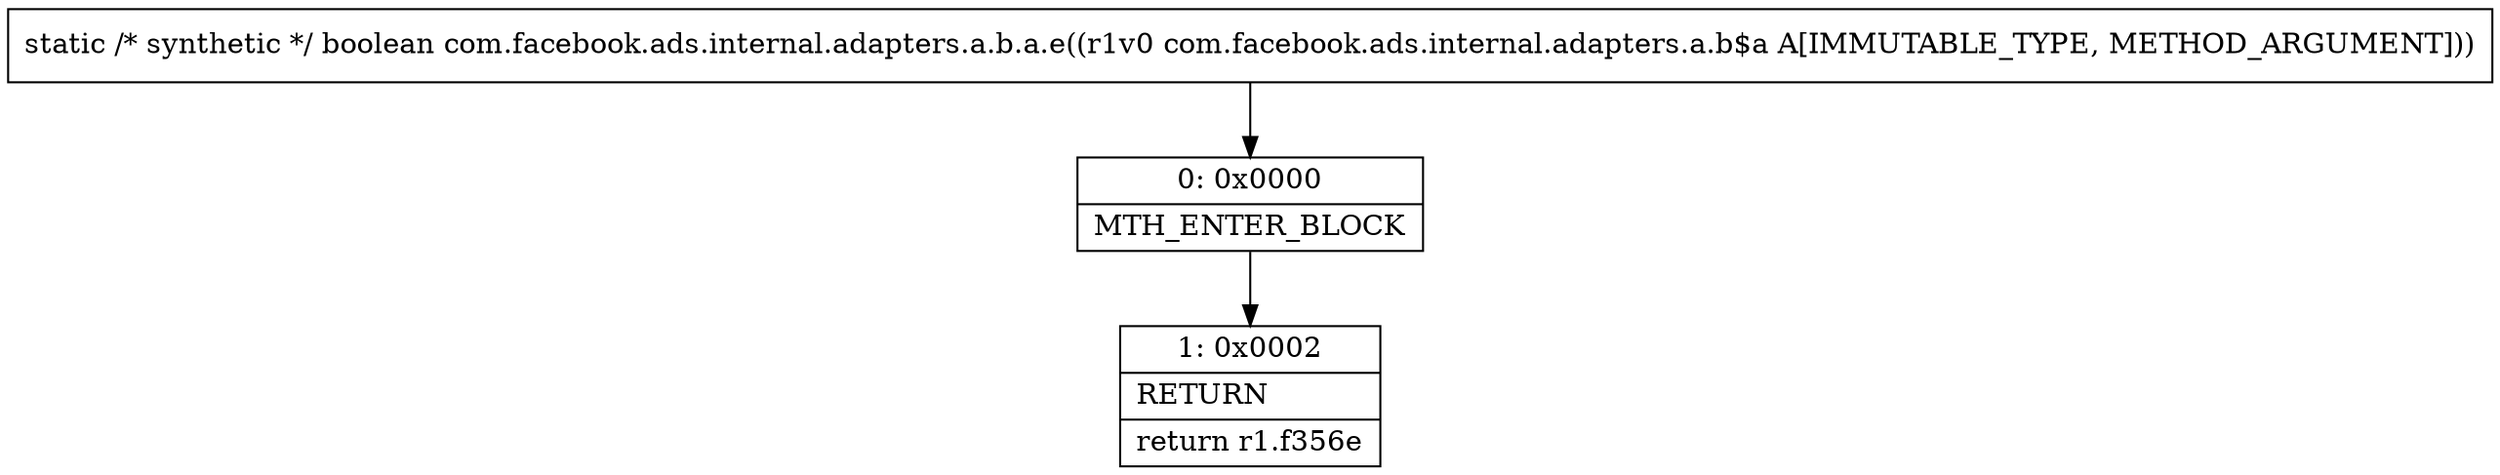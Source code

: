 digraph "CFG forcom.facebook.ads.internal.adapters.a.b.a.e(Lcom\/facebook\/ads\/internal\/adapters\/a\/b$a;)Z" {
Node_0 [shape=record,label="{0\:\ 0x0000|MTH_ENTER_BLOCK\l}"];
Node_1 [shape=record,label="{1\:\ 0x0002|RETURN\l|return r1.f356e\l}"];
MethodNode[shape=record,label="{static \/* synthetic *\/ boolean com.facebook.ads.internal.adapters.a.b.a.e((r1v0 com.facebook.ads.internal.adapters.a.b$a A[IMMUTABLE_TYPE, METHOD_ARGUMENT])) }"];
MethodNode -> Node_0;
Node_0 -> Node_1;
}

